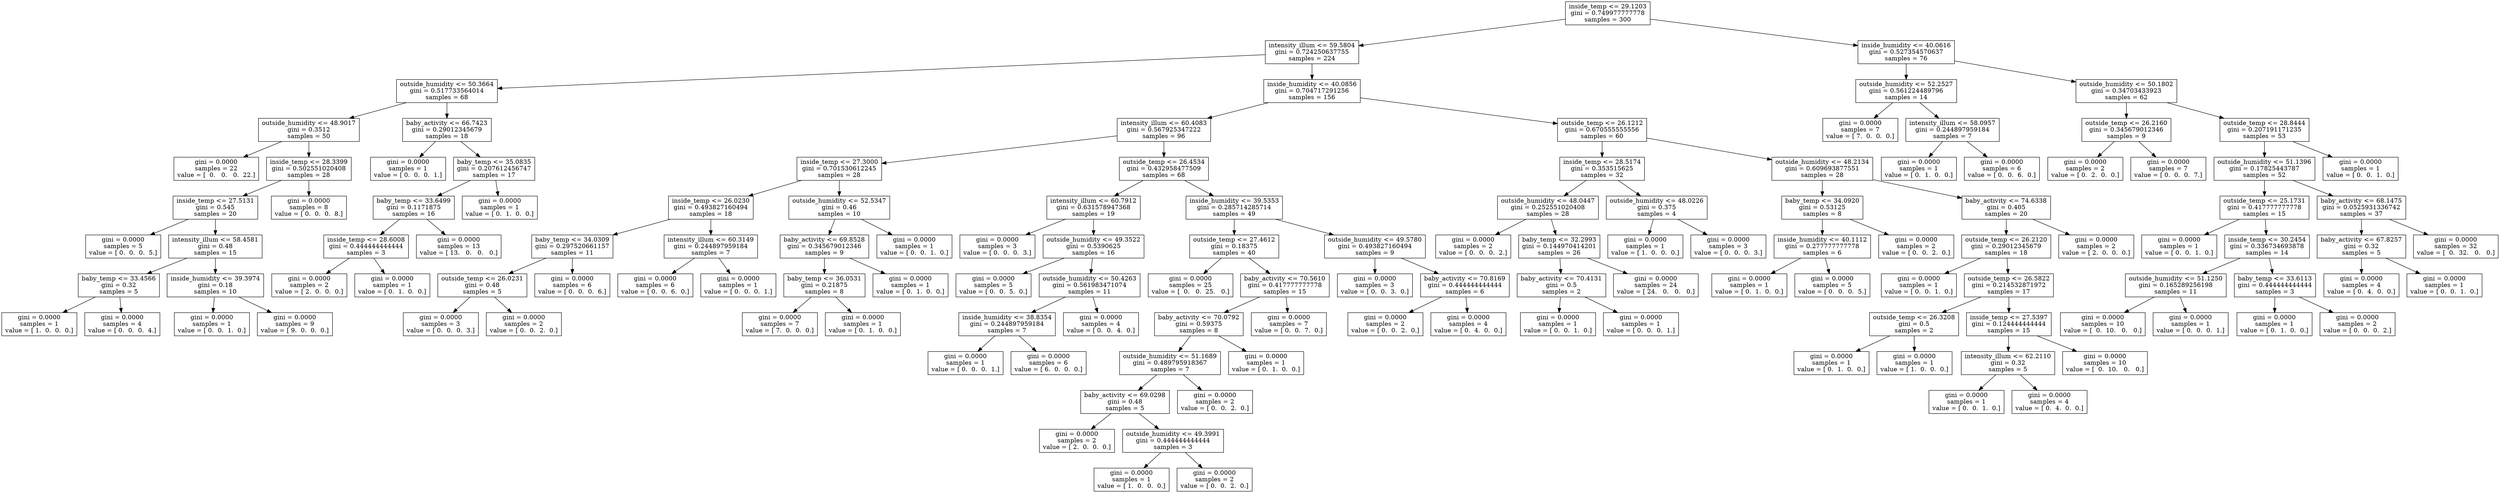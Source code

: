 digraph Tree {
0 [label="inside_temp <= 29.1203\ngini = 0.749977777778\nsamples = 300", shape="box"] ;
1 [label="intensity_illum <= 59.5804\ngini = 0.724250637755\nsamples = 224", shape="box"] ;
0 -> 1 ;
2 [label="outside_humidity <= 50.3664\ngini = 0.517733564014\nsamples = 68", shape="box"] ;
1 -> 2 ;
3 [label="outside_humidity <= 48.9017\ngini = 0.3512\nsamples = 50", shape="box"] ;
2 -> 3 ;
4 [label="gini = 0.0000\nsamples = 22\nvalue = [  0.   0.   0.  22.]", shape="box"] ;
3 -> 4 ;
5 [label="inside_temp <= 28.3399\ngini = 0.502551020408\nsamples = 28", shape="box"] ;
3 -> 5 ;
6 [label="inside_temp <= 27.5131\ngini = 0.545\nsamples = 20", shape="box"] ;
5 -> 6 ;
7 [label="gini = 0.0000\nsamples = 5\nvalue = [ 0.  0.  0.  5.]", shape="box"] ;
6 -> 7 ;
8 [label="intensity_illum <= 58.4581\ngini = 0.48\nsamples = 15", shape="box"] ;
6 -> 8 ;
9 [label="baby_temp <= 33.4566\ngini = 0.32\nsamples = 5", shape="box"] ;
8 -> 9 ;
10 [label="gini = 0.0000\nsamples = 1\nvalue = [ 1.  0.  0.  0.]", shape="box"] ;
9 -> 10 ;
11 [label="gini = 0.0000\nsamples = 4\nvalue = [ 0.  0.  0.  4.]", shape="box"] ;
9 -> 11 ;
12 [label="inside_humidity <= 39.3974\ngini = 0.18\nsamples = 10", shape="box"] ;
8 -> 12 ;
13 [label="gini = 0.0000\nsamples = 1\nvalue = [ 0.  0.  1.  0.]", shape="box"] ;
12 -> 13 ;
14 [label="gini = 0.0000\nsamples = 9\nvalue = [ 9.  0.  0.  0.]", shape="box"] ;
12 -> 14 ;
15 [label="gini = 0.0000\nsamples = 8\nvalue = [ 0.  0.  0.  8.]", shape="box"] ;
5 -> 15 ;
16 [label="baby_activity <= 66.7423\ngini = 0.29012345679\nsamples = 18", shape="box"] ;
2 -> 16 ;
17 [label="gini = 0.0000\nsamples = 1\nvalue = [ 0.  0.  0.  1.]", shape="box"] ;
16 -> 17 ;
18 [label="baby_temp <= 35.0835\ngini = 0.207612456747\nsamples = 17", shape="box"] ;
16 -> 18 ;
19 [label="baby_temp <= 33.6499\ngini = 0.1171875\nsamples = 16", shape="box"] ;
18 -> 19 ;
20 [label="inside_temp <= 28.6008\ngini = 0.444444444444\nsamples = 3", shape="box"] ;
19 -> 20 ;
21 [label="gini = 0.0000\nsamples = 2\nvalue = [ 2.  0.  0.  0.]", shape="box"] ;
20 -> 21 ;
22 [label="gini = 0.0000\nsamples = 1\nvalue = [ 0.  1.  0.  0.]", shape="box"] ;
20 -> 22 ;
23 [label="gini = 0.0000\nsamples = 13\nvalue = [ 13.   0.   0.   0.]", shape="box"] ;
19 -> 23 ;
24 [label="gini = 0.0000\nsamples = 1\nvalue = [ 0.  1.  0.  0.]", shape="box"] ;
18 -> 24 ;
25 [label="inside_humidity <= 40.0856\ngini = 0.704717291256\nsamples = 156", shape="box"] ;
1 -> 25 ;
26 [label="intensity_illum <= 60.4083\ngini = 0.567925347222\nsamples = 96", shape="box"] ;
25 -> 26 ;
27 [label="inside_temp <= 27.3000\ngini = 0.701530612245\nsamples = 28", shape="box"] ;
26 -> 27 ;
28 [label="inside_temp <= 26.0230\ngini = 0.493827160494\nsamples = 18", shape="box"] ;
27 -> 28 ;
29 [label="baby_temp <= 34.0309\ngini = 0.297520661157\nsamples = 11", shape="box"] ;
28 -> 29 ;
30 [label="outside_temp <= 26.0231\ngini = 0.48\nsamples = 5", shape="box"] ;
29 -> 30 ;
31 [label="gini = 0.0000\nsamples = 3\nvalue = [ 0.  0.  0.  3.]", shape="box"] ;
30 -> 31 ;
32 [label="gini = 0.0000\nsamples = 2\nvalue = [ 0.  0.  2.  0.]", shape="box"] ;
30 -> 32 ;
33 [label="gini = 0.0000\nsamples = 6\nvalue = [ 0.  0.  0.  6.]", shape="box"] ;
29 -> 33 ;
34 [label="intensity_illum <= 60.3149\ngini = 0.244897959184\nsamples = 7", shape="box"] ;
28 -> 34 ;
35 [label="gini = 0.0000\nsamples = 6\nvalue = [ 0.  0.  6.  0.]", shape="box"] ;
34 -> 35 ;
36 [label="gini = 0.0000\nsamples = 1\nvalue = [ 0.  0.  0.  1.]", shape="box"] ;
34 -> 36 ;
37 [label="outside_humidity <= 52.5347\ngini = 0.46\nsamples = 10", shape="box"] ;
27 -> 37 ;
38 [label="baby_activity <= 69.8528\ngini = 0.345679012346\nsamples = 9", shape="box"] ;
37 -> 38 ;
39 [label="baby_temp <= 36.0531\ngini = 0.21875\nsamples = 8", shape="box"] ;
38 -> 39 ;
40 [label="gini = 0.0000\nsamples = 7\nvalue = [ 7.  0.  0.  0.]", shape="box"] ;
39 -> 40 ;
41 [label="gini = 0.0000\nsamples = 1\nvalue = [ 0.  1.  0.  0.]", shape="box"] ;
39 -> 41 ;
42 [label="gini = 0.0000\nsamples = 1\nvalue = [ 0.  1.  0.  0.]", shape="box"] ;
38 -> 42 ;
43 [label="gini = 0.0000\nsamples = 1\nvalue = [ 0.  0.  1.  0.]", shape="box"] ;
37 -> 43 ;
44 [label="outside_temp <= 26.4534\ngini = 0.432958477509\nsamples = 68", shape="box"] ;
26 -> 44 ;
45 [label="intensity_illum <= 60.7912\ngini = 0.631578947368\nsamples = 19", shape="box"] ;
44 -> 45 ;
46 [label="gini = 0.0000\nsamples = 3\nvalue = [ 0.  0.  0.  3.]", shape="box"] ;
45 -> 46 ;
47 [label="outside_humidity <= 49.3522\ngini = 0.5390625\nsamples = 16", shape="box"] ;
45 -> 47 ;
48 [label="gini = 0.0000\nsamples = 5\nvalue = [ 0.  0.  5.  0.]", shape="box"] ;
47 -> 48 ;
49 [label="outside_humidity <= 50.4263\ngini = 0.561983471074\nsamples = 11", shape="box"] ;
47 -> 49 ;
50 [label="inside_humidity <= 38.8354\ngini = 0.244897959184\nsamples = 7", shape="box"] ;
49 -> 50 ;
51 [label="gini = 0.0000\nsamples = 1\nvalue = [ 0.  0.  0.  1.]", shape="box"] ;
50 -> 51 ;
52 [label="gini = 0.0000\nsamples = 6\nvalue = [ 6.  0.  0.  0.]", shape="box"] ;
50 -> 52 ;
53 [label="gini = 0.0000\nsamples = 4\nvalue = [ 0.  0.  4.  0.]", shape="box"] ;
49 -> 53 ;
54 [label="inside_humidity <= 39.5353\ngini = 0.285714285714\nsamples = 49", shape="box"] ;
44 -> 54 ;
55 [label="outside_temp <= 27.4612\ngini = 0.18375\nsamples = 40", shape="box"] ;
54 -> 55 ;
56 [label="gini = 0.0000\nsamples = 25\nvalue = [  0.   0.  25.   0.]", shape="box"] ;
55 -> 56 ;
57 [label="baby_activity <= 70.5610\ngini = 0.417777777778\nsamples = 15", shape="box"] ;
55 -> 57 ;
58 [label="baby_activity <= 70.0792\ngini = 0.59375\nsamples = 8", shape="box"] ;
57 -> 58 ;
59 [label="outside_humidity <= 51.1689\ngini = 0.489795918367\nsamples = 7", shape="box"] ;
58 -> 59 ;
60 [label="baby_activity <= 69.0298\ngini = 0.48\nsamples = 5", shape="box"] ;
59 -> 60 ;
61 [label="gini = 0.0000\nsamples = 2\nvalue = [ 2.  0.  0.  0.]", shape="box"] ;
60 -> 61 ;
62 [label="outside_humidity <= 49.3991\ngini = 0.444444444444\nsamples = 3", shape="box"] ;
60 -> 62 ;
63 [label="gini = 0.0000\nsamples = 1\nvalue = [ 1.  0.  0.  0.]", shape="box"] ;
62 -> 63 ;
64 [label="gini = 0.0000\nsamples = 2\nvalue = [ 0.  0.  2.  0.]", shape="box"] ;
62 -> 64 ;
65 [label="gini = 0.0000\nsamples = 2\nvalue = [ 0.  0.  2.  0.]", shape="box"] ;
59 -> 65 ;
66 [label="gini = 0.0000\nsamples = 1\nvalue = [ 0.  1.  0.  0.]", shape="box"] ;
58 -> 66 ;
67 [label="gini = 0.0000\nsamples = 7\nvalue = [ 0.  0.  7.  0.]", shape="box"] ;
57 -> 67 ;
68 [label="outside_humidity <= 49.5780\ngini = 0.493827160494\nsamples = 9", shape="box"] ;
54 -> 68 ;
69 [label="gini = 0.0000\nsamples = 3\nvalue = [ 0.  0.  3.  0.]", shape="box"] ;
68 -> 69 ;
70 [label="baby_activity <= 70.8169\ngini = 0.444444444444\nsamples = 6", shape="box"] ;
68 -> 70 ;
71 [label="gini = 0.0000\nsamples = 2\nvalue = [ 0.  0.  2.  0.]", shape="box"] ;
70 -> 71 ;
72 [label="gini = 0.0000\nsamples = 4\nvalue = [ 0.  4.  0.  0.]", shape="box"] ;
70 -> 72 ;
73 [label="outside_temp <= 26.1212\ngini = 0.670555555556\nsamples = 60", shape="box"] ;
25 -> 73 ;
74 [label="inside_temp <= 28.5174\ngini = 0.353515625\nsamples = 32", shape="box"] ;
73 -> 74 ;
75 [label="outside_humidity <= 48.0447\ngini = 0.252551020408\nsamples = 28", shape="box"] ;
74 -> 75 ;
76 [label="gini = 0.0000\nsamples = 2\nvalue = [ 0.  0.  0.  2.]", shape="box"] ;
75 -> 76 ;
77 [label="baby_temp <= 32.2993\ngini = 0.144970414201\nsamples = 26", shape="box"] ;
75 -> 77 ;
78 [label="baby_activity <= 70.4131\ngini = 0.5\nsamples = 2", shape="box"] ;
77 -> 78 ;
79 [label="gini = 0.0000\nsamples = 1\nvalue = [ 0.  0.  1.  0.]", shape="box"] ;
78 -> 79 ;
80 [label="gini = 0.0000\nsamples = 1\nvalue = [ 0.  0.  0.  1.]", shape="box"] ;
78 -> 80 ;
81 [label="gini = 0.0000\nsamples = 24\nvalue = [ 24.   0.   0.   0.]", shape="box"] ;
77 -> 81 ;
82 [label="outside_humidity <= 48.0226\ngini = 0.375\nsamples = 4", shape="box"] ;
74 -> 82 ;
83 [label="gini = 0.0000\nsamples = 1\nvalue = [ 1.  0.  0.  0.]", shape="box"] ;
82 -> 83 ;
84 [label="gini = 0.0000\nsamples = 3\nvalue = [ 0.  0.  0.  3.]", shape="box"] ;
82 -> 84 ;
85 [label="outside_humidity <= 48.2134\ngini = 0.609693877551\nsamples = 28", shape="box"] ;
73 -> 85 ;
86 [label="baby_temp <= 34.0920\ngini = 0.53125\nsamples = 8", shape="box"] ;
85 -> 86 ;
87 [label="inside_humidity <= 40.1112\ngini = 0.277777777778\nsamples = 6", shape="box"] ;
86 -> 87 ;
88 [label="gini = 0.0000\nsamples = 1\nvalue = [ 0.  1.  0.  0.]", shape="box"] ;
87 -> 88 ;
89 [label="gini = 0.0000\nsamples = 5\nvalue = [ 0.  0.  0.  5.]", shape="box"] ;
87 -> 89 ;
90 [label="gini = 0.0000\nsamples = 2\nvalue = [ 0.  0.  2.  0.]", shape="box"] ;
86 -> 90 ;
91 [label="baby_activity <= 74.6338\ngini = 0.405\nsamples = 20", shape="box"] ;
85 -> 91 ;
92 [label="outside_temp <= 26.2120\ngini = 0.29012345679\nsamples = 18", shape="box"] ;
91 -> 92 ;
93 [label="gini = 0.0000\nsamples = 1\nvalue = [ 0.  0.  1.  0.]", shape="box"] ;
92 -> 93 ;
94 [label="outside_temp <= 26.5822\ngini = 0.214532871972\nsamples = 17", shape="box"] ;
92 -> 94 ;
95 [label="outside_temp <= 26.3208\ngini = 0.5\nsamples = 2", shape="box"] ;
94 -> 95 ;
96 [label="gini = 0.0000\nsamples = 1\nvalue = [ 0.  1.  0.  0.]", shape="box"] ;
95 -> 96 ;
97 [label="gini = 0.0000\nsamples = 1\nvalue = [ 1.  0.  0.  0.]", shape="box"] ;
95 -> 97 ;
98 [label="inside_temp <= 27.5397\ngini = 0.124444444444\nsamples = 15", shape="box"] ;
94 -> 98 ;
99 [label="intensity_illum <= 62.2110\ngini = 0.32\nsamples = 5", shape="box"] ;
98 -> 99 ;
100 [label="gini = 0.0000\nsamples = 1\nvalue = [ 0.  0.  1.  0.]", shape="box"] ;
99 -> 100 ;
101 [label="gini = 0.0000\nsamples = 4\nvalue = [ 0.  4.  0.  0.]", shape="box"] ;
99 -> 101 ;
102 [label="gini = 0.0000\nsamples = 10\nvalue = [  0.  10.   0.   0.]", shape="box"] ;
98 -> 102 ;
103 [label="gini = 0.0000\nsamples = 2\nvalue = [ 2.  0.  0.  0.]", shape="box"] ;
91 -> 103 ;
104 [label="inside_humidity <= 40.0616\ngini = 0.527354570637\nsamples = 76", shape="box"] ;
0 -> 104 ;
105 [label="outside_humidity <= 52.2527\ngini = 0.561224489796\nsamples = 14", shape="box"] ;
104 -> 105 ;
106 [label="gini = 0.0000\nsamples = 7\nvalue = [ 7.  0.  0.  0.]", shape="box"] ;
105 -> 106 ;
107 [label="intensity_illum <= 58.0957\ngini = 0.244897959184\nsamples = 7", shape="box"] ;
105 -> 107 ;
108 [label="gini = 0.0000\nsamples = 1\nvalue = [ 0.  1.  0.  0.]", shape="box"] ;
107 -> 108 ;
109 [label="gini = 0.0000\nsamples = 6\nvalue = [ 0.  0.  6.  0.]", shape="box"] ;
107 -> 109 ;
110 [label="outside_humidity <= 50.1802\ngini = 0.34703433923\nsamples = 62", shape="box"] ;
104 -> 110 ;
111 [label="outside_temp <= 26.2160\ngini = 0.345679012346\nsamples = 9", shape="box"] ;
110 -> 111 ;
112 [label="gini = 0.0000\nsamples = 2\nvalue = [ 0.  2.  0.  0.]", shape="box"] ;
111 -> 112 ;
113 [label="gini = 0.0000\nsamples = 7\nvalue = [ 0.  0.  0.  7.]", shape="box"] ;
111 -> 113 ;
114 [label="outside_temp <= 28.8444\ngini = 0.207191171235\nsamples = 53", shape="box"] ;
110 -> 114 ;
115 [label="outside_humidity <= 51.1396\ngini = 0.17825443787\nsamples = 52", shape="box"] ;
114 -> 115 ;
116 [label="outside_temp <= 25.1731\ngini = 0.417777777778\nsamples = 15", shape="box"] ;
115 -> 116 ;
117 [label="gini = 0.0000\nsamples = 1\nvalue = [ 0.  0.  1.  0.]", shape="box"] ;
116 -> 117 ;
118 [label="inside_temp <= 30.2454\ngini = 0.336734693878\nsamples = 14", shape="box"] ;
116 -> 118 ;
119 [label="outside_humidity <= 51.1250\ngini = 0.165289256198\nsamples = 11", shape="box"] ;
118 -> 119 ;
120 [label="gini = 0.0000\nsamples = 10\nvalue = [  0.  10.   0.   0.]", shape="box"] ;
119 -> 120 ;
121 [label="gini = 0.0000\nsamples = 1\nvalue = [ 0.  0.  0.  1.]", shape="box"] ;
119 -> 121 ;
122 [label="baby_temp <= 33.6113\ngini = 0.444444444444\nsamples = 3", shape="box"] ;
118 -> 122 ;
123 [label="gini = 0.0000\nsamples = 1\nvalue = [ 0.  1.  0.  0.]", shape="box"] ;
122 -> 123 ;
124 [label="gini = 0.0000\nsamples = 2\nvalue = [ 0.  0.  0.  2.]", shape="box"] ;
122 -> 124 ;
125 [label="baby_activity <= 68.1475\ngini = 0.0525931336742\nsamples = 37", shape="box"] ;
115 -> 125 ;
126 [label="baby_activity <= 67.8257\ngini = 0.32\nsamples = 5", shape="box"] ;
125 -> 126 ;
127 [label="gini = 0.0000\nsamples = 4\nvalue = [ 0.  4.  0.  0.]", shape="box"] ;
126 -> 127 ;
128 [label="gini = 0.0000\nsamples = 1\nvalue = [ 0.  0.  1.  0.]", shape="box"] ;
126 -> 128 ;
129 [label="gini = 0.0000\nsamples = 32\nvalue = [  0.  32.   0.   0.]", shape="box"] ;
125 -> 129 ;
130 [label="gini = 0.0000\nsamples = 1\nvalue = [ 0.  0.  1.  0.]", shape="box"] ;
114 -> 130 ;
}